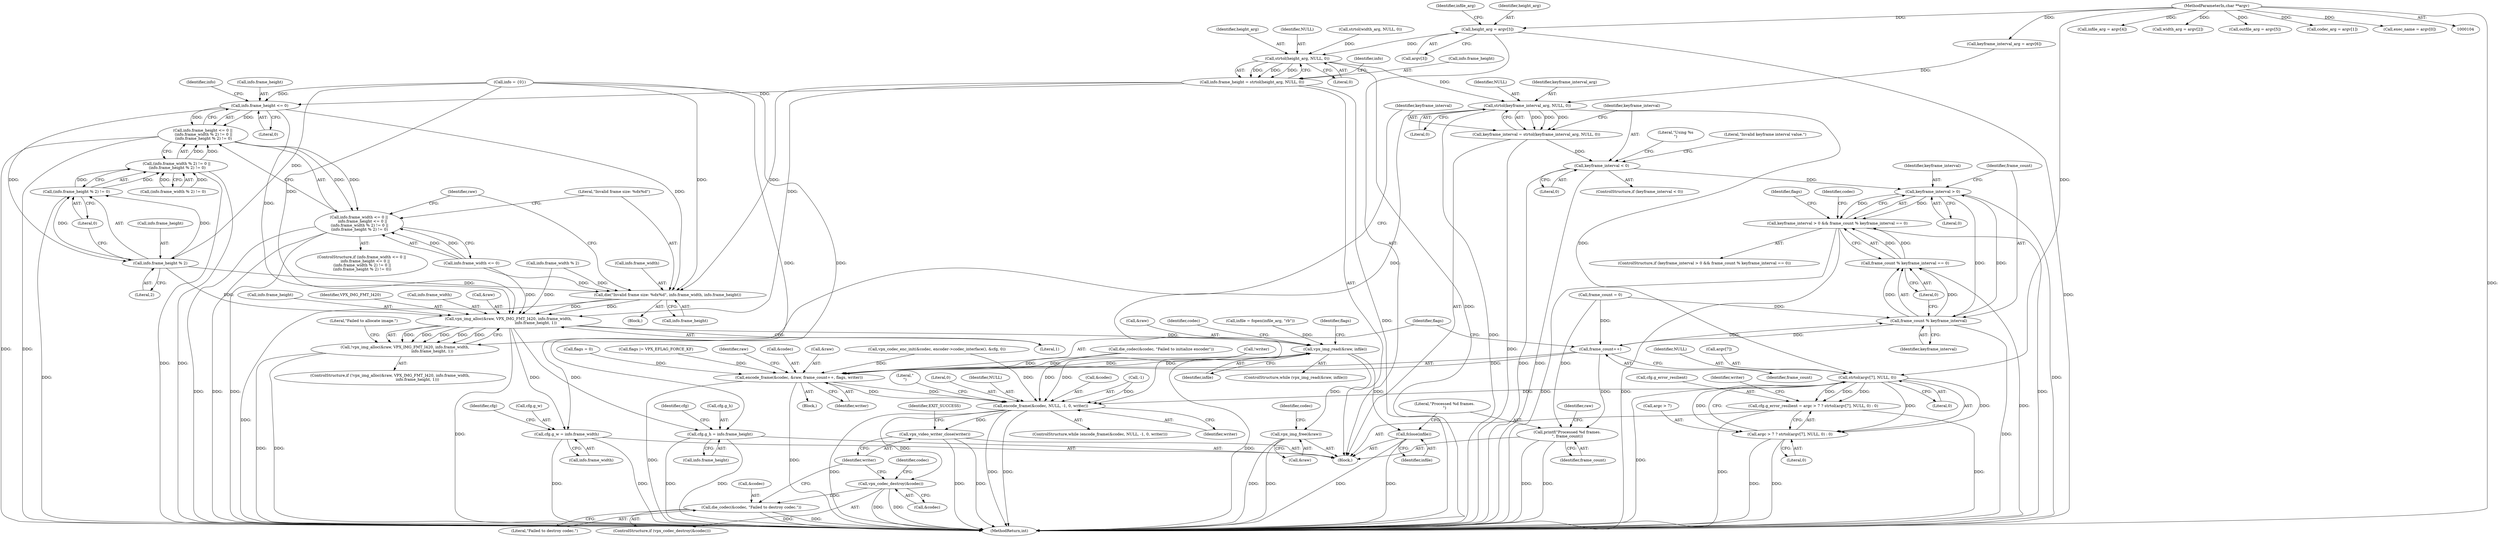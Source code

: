 digraph "0_Android_5a9753fca56f0eeb9f61e342b2fccffc364f9426_14@array" {
"1000188" [label="(Call,height_arg = argv[3])"];
"1000106" [label="(MethodParameterIn,char **argv)"];
"1000236" [label="(Call,strtol(height_arg, NULL, 0))"];
"1000232" [label="(Call,info.frame_height = strtol(height_arg, NULL, 0))"];
"1000262" [label="(Call,info.frame_height <= 0)"];
"1000261" [label="(Call,info.frame_height <= 0 ||\n (info.frame_width % 2) != 0 ||\n (info.frame_height % 2) != 0)"];
"1000255" [label="(Call,info.frame_width <= 0 ||\n      info.frame_height <= 0 ||\n (info.frame_width % 2) != 0 ||\n (info.frame_height % 2) != 0)"];
"1000276" [label="(Call,info.frame_height % 2)"];
"1000275" [label="(Call,(info.frame_height % 2) != 0)"];
"1000267" [label="(Call,(info.frame_width % 2) != 0 ||\n (info.frame_height % 2) != 0)"];
"1000283" [label="(Call,die(\"Invalid frame size: %dx%d\", info.frame_width, info.frame_height))"];
"1000293" [label="(Call,vpx_img_alloc(&raw, VPX_IMG_FMT_I420, info.frame_width,\n                                             info.frame_height, 1))"];
"1000292" [label="(Call,!vpx_img_alloc(&raw, VPX_IMG_FMT_I420, info.frame_width,\n                                             info.frame_height, 1))"];
"1000336" [label="(Call,cfg.g_w = info.frame_width)"];
"1000343" [label="(Call,cfg.g_h = info.frame_height)"];
"1000428" [label="(Call,vpx_img_read(&raw, infile))"];
"1000450" [label="(Call,encode_frame(&codec, &raw, frame_count++, flags, writer))"];
"1000460" [label="(Call,encode_frame(&codec, NULL, -1, 0, writer))"];
"1000480" [label="(Call,vpx_codec_destroy(&codec))"];
"1000483" [label="(Call,die_codec(&codec, \"Failed to destroy codec.\"))"];
"1000487" [label="(Call,vpx_video_writer_close(writer))"];
"1000471" [label="(Call,fclose(infile))"];
"1000476" [label="(Call,vpx_img_free(&raw))"];
"1000309" [label="(Call,strtol(keyframe_interval_arg, NULL, 0))"];
"1000307" [label="(Call,keyframe_interval = strtol(keyframe_interval_arg, NULL, 0))"];
"1000314" [label="(Call,keyframe_interval < 0)"];
"1000439" [label="(Call,keyframe_interval > 0)"];
"1000438" [label="(Call,keyframe_interval > 0 && frame_count % keyframe_interval == 0)"];
"1000443" [label="(Call,frame_count % keyframe_interval)"];
"1000442" [label="(Call,frame_count % keyframe_interval == 0)"];
"1000455" [label="(Call,frame_count++)"];
"1000473" [label="(Call,printf(\"Processed %d frames.\n\", frame_count))"];
"1000385" [label="(Call,strtol(argv[7], NULL, 0))"];
"1000377" [label="(Call,cfg.g_error_resilient = argc > 7 ? strtol(argv[7], NULL, 0) : 0)"];
"1000381" [label="(Call,argc > 7 ? strtol(argv[7], NULL, 0) : 0)"];
"1000432" [label="(Block,)"];
"1000490" [label="(Identifier,EXIT_SUCCESS)"];
"1000307" [label="(Call,keyframe_interval = strtol(keyframe_interval_arg, NULL, 0))"];
"1000193" [label="(Call,infile_arg = argv[4])"];
"1000491" [label="(MethodReturn,int)"];
"1000295" [label="(Identifier,raw)"];
"1000277" [label="(Call,info.frame_height)"];
"1000400" [label="(Call,!writer)"];
"1000353" [label="(Identifier,cfg)"];
"1000440" [label="(Identifier,keyframe_interval)"];
"1000233" [label="(Call,info.frame_height)"];
"1000254" [label="(ControlStructure,if (info.frame_width <= 0 ||\n      info.frame_height <= 0 ||\n (info.frame_width % 2) != 0 ||\n (info.frame_height % 2) != 0))"];
"1000269" [label="(Call,info.frame_width % 2)"];
"1000243" [label="(Identifier,info)"];
"1000300" [label="(Call,info.frame_height)"];
"1000194" [label="(Identifier,infile_arg)"];
"1000479" [label="(ControlStructure,if (vpx_codec_destroy(&codec)))"];
"1000296" [label="(Identifier,VPX_IMG_FMT_I420)"];
"1000448" [label="(Identifier,flags)"];
"1000431" [label="(Identifier,infile)"];
"1000262" [label="(Call,info.frame_height <= 0)"];
"1000255" [label="(Call,info.frame_width <= 0 ||\n      info.frame_height <= 0 ||\n (info.frame_width % 2) != 0 ||\n (info.frame_height % 2) != 0)"];
"1000461" [label="(Call,&codec)"];
"1000336" [label="(Call,cfg.g_w = info.frame_width)"];
"1000390" [label="(Literal,0)"];
"1000377" [label="(Call,cfg.g_error_resilient = argc > 7 ? strtol(argv[7], NULL, 0) : 0)"];
"1000297" [label="(Call,info.frame_width)"];
"1000188" [label="(Call,height_arg = argv[3])"];
"1000477" [label="(Call,&raw)"];
"1000267" [label="(Call,(info.frame_width % 2) != 0 ||\n (info.frame_height % 2) != 0)"];
"1000106" [label="(MethodParameterIn,char **argv)"];
"1000183" [label="(Call,width_arg = argv[2])"];
"1000486" [label="(Literal,\"Failed to destroy codec.\")"];
"1000434" [label="(Call,flags = 0)"];
"1000475" [label="(Identifier,frame_count)"];
"1000471" [label="(Call,fclose(infile))"];
"1000314" [label="(Call,keyframe_interval < 0)"];
"1000427" [label="(ControlStructure,while (vpx_img_read(&raw, infile)))"];
"1000203" [label="(Call,keyframe_interval_arg = argv[6])"];
"1000281" [label="(Literal,0)"];
"1000320" [label="(Literal,\"Using %s\n\")"];
"1000382" [label="(Call,argc > 7)"];
"1000288" [label="(Call,info.frame_height)"];
"1000261" [label="(Call,info.frame_height <= 0 ||\n (info.frame_width % 2) != 0 ||\n (info.frame_height % 2) != 0)"];
"1000318" [label="(Literal,\"Invalid keyframe interval value.\")"];
"1000452" [label="(Identifier,codec)"];
"1000478" [label="(Identifier,raw)"];
"1000435" [label="(Identifier,flags)"];
"1000268" [label="(Call,(info.frame_width % 2) != 0)"];
"1000450" [label="(Call,encode_frame(&codec, &raw, frame_count++, flags, writer))"];
"1000198" [label="(Call,outfile_arg = argv[5])"];
"1000306" [label="(Literal,\"Failed to allocate image.\")"];
"1000474" [label="(Literal,\"Processed %d frames.\n\")"];
"1000178" [label="(Call,codec_arg = argv[1])"];
"1000311" [label="(Identifier,NULL)"];
"1000292" [label="(Call,!vpx_img_alloc(&raw, VPX_IMG_FMT_I420, info.frame_width,\n                                             info.frame_height, 1))"];
"1000266" [label="(Literal,0)"];
"1000228" [label="(Call,strtol(width_arg, NULL, 0))"];
"1000275" [label="(Call,(info.frame_height % 2) != 0)"];
"1000284" [label="(Literal,\"Invalid frame size: %dx%d\")"];
"1000464" [label="(Call,-1)"];
"1000485" [label="(Identifier,codec)"];
"1000115" [label="(Call,frame_count = 0)"];
"1000337" [label="(Call,cfg.g_w)"];
"1000416" [label="(Call,vpx_codec_enc_init(&codec, encoder->codec_interface(), &cfg, 0))"];
"1000437" [label="(ControlStructure,if (keyframe_interval > 0 && frame_count % keyframe_interval == 0))"];
"1000473" [label="(Call,printf(\"Processed %d frames.\n\", frame_count))"];
"1000470" [label="(Literal,\"\n\")"];
"1000428" [label="(Call,vpx_img_read(&raw, infile))"];
"1000385" [label="(Call,strtol(argv[7], NULL, 0))"];
"1000315" [label="(Identifier,keyframe_interval)"];
"1000386" [label="(Call,argv[7])"];
"1000236" [label="(Call,strtol(height_arg, NULL, 0))"];
"1000280" [label="(Literal,2)"];
"1000423" [label="(Call,die_codec(&codec, \"Failed to initialize encoder\"))"];
"1000309" [label="(Call,strtol(keyframe_interval_arg, NULL, 0))"];
"1000447" [label="(Call,flags |= VPX_EFLAG_FORCE_KF)"];
"1000488" [label="(Identifier,writer)"];
"1000347" [label="(Call,info.frame_height)"];
"1000472" [label="(Identifier,infile)"];
"1000476" [label="(Call,vpx_img_free(&raw))"];
"1000458" [label="(Identifier,writer)"];
"1000283" [label="(Call,die(\"Invalid frame size: %dx%d\", info.frame_width, info.frame_height))"];
"1000316" [label="(Literal,0)"];
"1000389" [label="(Identifier,NULL)"];
"1000460" [label="(Call,encode_frame(&codec, NULL, -1, 0, writer))"];
"1000482" [label="(Identifier,codec)"];
"1000430" [label="(Identifier,raw)"];
"1000303" [label="(Literal,1)"];
"1000466" [label="(Literal,0)"];
"1000451" [label="(Call,&codec)"];
"1000443" [label="(Call,frame_count % keyframe_interval)"];
"1000294" [label="(Call,&raw)"];
"1000446" [label="(Literal,0)"];
"1000340" [label="(Call,info.frame_width)"];
"1000481" [label="(Call,&codec)"];
"1000438" [label="(Call,keyframe_interval > 0 && frame_count % keyframe_interval == 0)"];
"1000480" [label="(Call,vpx_codec_destroy(&codec))"];
"1000343" [label="(Call,cfg.g_h = info.frame_height)"];
"1000391" [label="(Literal,0)"];
"1000453" [label="(Call,&raw)"];
"1000429" [label="(Call,&raw)"];
"1000444" [label="(Identifier,frame_count)"];
"1000457" [label="(Identifier,flags)"];
"1000256" [label="(Call,info.frame_width <= 0)"];
"1000271" [label="(Identifier,info)"];
"1000237" [label="(Identifier,height_arg)"];
"1000439" [label="(Call,keyframe_interval > 0)"];
"1000455" [label="(Call,frame_count++)"];
"1000445" [label="(Identifier,keyframe_interval)"];
"1000381" [label="(Call,argc > 7 ? strtol(argv[7], NULL, 0) : 0)"];
"1000459" [label="(ControlStructure,while (encode_frame(&codec, NULL, -1, 0, writer)))"];
"1000285" [label="(Call,info.frame_width)"];
"1000456" [label="(Identifier,frame_count)"];
"1000312" [label="(Literal,0)"];
"1000238" [label="(Identifier,NULL)"];
"1000308" [label="(Identifier,keyframe_interval)"];
"1000121" [label="(Call,info = {0})"];
"1000467" [label="(Identifier,writer)"];
"1000167" [label="(Call,exec_name = argv[0])"];
"1000291" [label="(ControlStructure,if (!vpx_img_alloc(&raw, VPX_IMG_FMT_I420, info.frame_width,\n                                             info.frame_height, 1)))"];
"1000483" [label="(Call,die_codec(&codec, \"Failed to destroy codec.\"))"];
"1000462" [label="(Identifier,codec)"];
"1000189" [label="(Identifier,height_arg)"];
"1000442" [label="(Call,frame_count % keyframe_interval == 0)"];
"1000276" [label="(Call,info.frame_height % 2)"];
"1000232" [label="(Call,info.frame_height = strtol(height_arg, NULL, 0))"];
"1000393" [label="(Identifier,writer)"];
"1000282" [label="(Block,)"];
"1000441" [label="(Literal,0)"];
"1000107" [label="(Block,)"];
"1000190" [label="(Call,argv[3])"];
"1000313" [label="(ControlStructure,if (keyframe_interval < 0))"];
"1000407" [label="(Call,infile = fopen(infile_arg, \"rb\"))"];
"1000463" [label="(Identifier,NULL)"];
"1000310" [label="(Identifier,keyframe_interval_arg)"];
"1000293" [label="(Call,vpx_img_alloc(&raw, VPX_IMG_FMT_I420, info.frame_width,\n                                             info.frame_height, 1))"];
"1000378" [label="(Call,cfg.g_error_resilient)"];
"1000484" [label="(Call,&codec)"];
"1000345" [label="(Identifier,cfg)"];
"1000263" [label="(Call,info.frame_height)"];
"1000344" [label="(Call,cfg.g_h)"];
"1000239" [label="(Literal,0)"];
"1000487" [label="(Call,vpx_video_writer_close(writer))"];
"1000188" -> "1000107"  [label="AST: "];
"1000188" -> "1000190"  [label="CFG: "];
"1000189" -> "1000188"  [label="AST: "];
"1000190" -> "1000188"  [label="AST: "];
"1000194" -> "1000188"  [label="CFG: "];
"1000188" -> "1000491"  [label="DDG: "];
"1000106" -> "1000188"  [label="DDG: "];
"1000188" -> "1000236"  [label="DDG: "];
"1000106" -> "1000104"  [label="AST: "];
"1000106" -> "1000491"  [label="DDG: "];
"1000106" -> "1000167"  [label="DDG: "];
"1000106" -> "1000178"  [label="DDG: "];
"1000106" -> "1000183"  [label="DDG: "];
"1000106" -> "1000193"  [label="DDG: "];
"1000106" -> "1000198"  [label="DDG: "];
"1000106" -> "1000203"  [label="DDG: "];
"1000106" -> "1000385"  [label="DDG: "];
"1000236" -> "1000232"  [label="AST: "];
"1000236" -> "1000239"  [label="CFG: "];
"1000237" -> "1000236"  [label="AST: "];
"1000238" -> "1000236"  [label="AST: "];
"1000239" -> "1000236"  [label="AST: "];
"1000232" -> "1000236"  [label="CFG: "];
"1000236" -> "1000491"  [label="DDG: "];
"1000236" -> "1000232"  [label="DDG: "];
"1000236" -> "1000232"  [label="DDG: "];
"1000236" -> "1000232"  [label="DDG: "];
"1000228" -> "1000236"  [label="DDG: "];
"1000236" -> "1000309"  [label="DDG: "];
"1000232" -> "1000107"  [label="AST: "];
"1000233" -> "1000232"  [label="AST: "];
"1000243" -> "1000232"  [label="CFG: "];
"1000232" -> "1000491"  [label="DDG: "];
"1000232" -> "1000262"  [label="DDG: "];
"1000232" -> "1000283"  [label="DDG: "];
"1000232" -> "1000293"  [label="DDG: "];
"1000262" -> "1000261"  [label="AST: "];
"1000262" -> "1000266"  [label="CFG: "];
"1000263" -> "1000262"  [label="AST: "];
"1000266" -> "1000262"  [label="AST: "];
"1000271" -> "1000262"  [label="CFG: "];
"1000261" -> "1000262"  [label="CFG: "];
"1000262" -> "1000261"  [label="DDG: "];
"1000262" -> "1000261"  [label="DDG: "];
"1000121" -> "1000262"  [label="DDG: "];
"1000262" -> "1000276"  [label="DDG: "];
"1000262" -> "1000283"  [label="DDG: "];
"1000262" -> "1000293"  [label="DDG: "];
"1000261" -> "1000255"  [label="AST: "];
"1000261" -> "1000267"  [label="CFG: "];
"1000267" -> "1000261"  [label="AST: "];
"1000255" -> "1000261"  [label="CFG: "];
"1000261" -> "1000491"  [label="DDG: "];
"1000261" -> "1000491"  [label="DDG: "];
"1000261" -> "1000255"  [label="DDG: "];
"1000261" -> "1000255"  [label="DDG: "];
"1000267" -> "1000261"  [label="DDG: "];
"1000267" -> "1000261"  [label="DDG: "];
"1000255" -> "1000254"  [label="AST: "];
"1000255" -> "1000256"  [label="CFG: "];
"1000256" -> "1000255"  [label="AST: "];
"1000284" -> "1000255"  [label="CFG: "];
"1000295" -> "1000255"  [label="CFG: "];
"1000255" -> "1000491"  [label="DDG: "];
"1000255" -> "1000491"  [label="DDG: "];
"1000255" -> "1000491"  [label="DDG: "];
"1000256" -> "1000255"  [label="DDG: "];
"1000256" -> "1000255"  [label="DDG: "];
"1000276" -> "1000275"  [label="AST: "];
"1000276" -> "1000280"  [label="CFG: "];
"1000277" -> "1000276"  [label="AST: "];
"1000280" -> "1000276"  [label="AST: "];
"1000281" -> "1000276"  [label="CFG: "];
"1000276" -> "1000275"  [label="DDG: "];
"1000276" -> "1000275"  [label="DDG: "];
"1000121" -> "1000276"  [label="DDG: "];
"1000276" -> "1000283"  [label="DDG: "];
"1000276" -> "1000293"  [label="DDG: "];
"1000275" -> "1000267"  [label="AST: "];
"1000275" -> "1000281"  [label="CFG: "];
"1000281" -> "1000275"  [label="AST: "];
"1000267" -> "1000275"  [label="CFG: "];
"1000275" -> "1000491"  [label="DDG: "];
"1000275" -> "1000267"  [label="DDG: "];
"1000275" -> "1000267"  [label="DDG: "];
"1000267" -> "1000268"  [label="CFG: "];
"1000268" -> "1000267"  [label="AST: "];
"1000267" -> "1000491"  [label="DDG: "];
"1000267" -> "1000491"  [label="DDG: "];
"1000268" -> "1000267"  [label="DDG: "];
"1000268" -> "1000267"  [label="DDG: "];
"1000283" -> "1000282"  [label="AST: "];
"1000283" -> "1000288"  [label="CFG: "];
"1000284" -> "1000283"  [label="AST: "];
"1000285" -> "1000283"  [label="AST: "];
"1000288" -> "1000283"  [label="AST: "];
"1000295" -> "1000283"  [label="CFG: "];
"1000283" -> "1000491"  [label="DDG: "];
"1000121" -> "1000283"  [label="DDG: "];
"1000269" -> "1000283"  [label="DDG: "];
"1000256" -> "1000283"  [label="DDG: "];
"1000283" -> "1000293"  [label="DDG: "];
"1000283" -> "1000293"  [label="DDG: "];
"1000293" -> "1000292"  [label="AST: "];
"1000293" -> "1000303"  [label="CFG: "];
"1000294" -> "1000293"  [label="AST: "];
"1000296" -> "1000293"  [label="AST: "];
"1000297" -> "1000293"  [label="AST: "];
"1000300" -> "1000293"  [label="AST: "];
"1000303" -> "1000293"  [label="AST: "];
"1000292" -> "1000293"  [label="CFG: "];
"1000293" -> "1000491"  [label="DDG: "];
"1000293" -> "1000292"  [label="DDG: "];
"1000293" -> "1000292"  [label="DDG: "];
"1000293" -> "1000292"  [label="DDG: "];
"1000293" -> "1000292"  [label="DDG: "];
"1000293" -> "1000292"  [label="DDG: "];
"1000121" -> "1000293"  [label="DDG: "];
"1000269" -> "1000293"  [label="DDG: "];
"1000256" -> "1000293"  [label="DDG: "];
"1000293" -> "1000336"  [label="DDG: "];
"1000293" -> "1000343"  [label="DDG: "];
"1000293" -> "1000428"  [label="DDG: "];
"1000292" -> "1000291"  [label="AST: "];
"1000306" -> "1000292"  [label="CFG: "];
"1000308" -> "1000292"  [label="CFG: "];
"1000292" -> "1000491"  [label="DDG: "];
"1000292" -> "1000491"  [label="DDG: "];
"1000336" -> "1000107"  [label="AST: "];
"1000336" -> "1000340"  [label="CFG: "];
"1000337" -> "1000336"  [label="AST: "];
"1000340" -> "1000336"  [label="AST: "];
"1000345" -> "1000336"  [label="CFG: "];
"1000336" -> "1000491"  [label="DDG: "];
"1000336" -> "1000491"  [label="DDG: "];
"1000121" -> "1000336"  [label="DDG: "];
"1000343" -> "1000107"  [label="AST: "];
"1000343" -> "1000347"  [label="CFG: "];
"1000344" -> "1000343"  [label="AST: "];
"1000347" -> "1000343"  [label="AST: "];
"1000353" -> "1000343"  [label="CFG: "];
"1000343" -> "1000491"  [label="DDG: "];
"1000343" -> "1000491"  [label="DDG: "];
"1000121" -> "1000343"  [label="DDG: "];
"1000428" -> "1000427"  [label="AST: "];
"1000428" -> "1000431"  [label="CFG: "];
"1000429" -> "1000428"  [label="AST: "];
"1000431" -> "1000428"  [label="AST: "];
"1000435" -> "1000428"  [label="CFG: "];
"1000462" -> "1000428"  [label="CFG: "];
"1000428" -> "1000491"  [label="DDG: "];
"1000450" -> "1000428"  [label="DDG: "];
"1000407" -> "1000428"  [label="DDG: "];
"1000428" -> "1000450"  [label="DDG: "];
"1000428" -> "1000471"  [label="DDG: "];
"1000428" -> "1000476"  [label="DDG: "];
"1000450" -> "1000432"  [label="AST: "];
"1000450" -> "1000458"  [label="CFG: "];
"1000451" -> "1000450"  [label="AST: "];
"1000453" -> "1000450"  [label="AST: "];
"1000455" -> "1000450"  [label="AST: "];
"1000457" -> "1000450"  [label="AST: "];
"1000458" -> "1000450"  [label="AST: "];
"1000430" -> "1000450"  [label="CFG: "];
"1000450" -> "1000491"  [label="DDG: "];
"1000450" -> "1000491"  [label="DDG: "];
"1000423" -> "1000450"  [label="DDG: "];
"1000416" -> "1000450"  [label="DDG: "];
"1000455" -> "1000450"  [label="DDG: "];
"1000434" -> "1000450"  [label="DDG: "];
"1000447" -> "1000450"  [label="DDG: "];
"1000400" -> "1000450"  [label="DDG: "];
"1000450" -> "1000460"  [label="DDG: "];
"1000450" -> "1000460"  [label="DDG: "];
"1000460" -> "1000459"  [label="AST: "];
"1000460" -> "1000467"  [label="CFG: "];
"1000461" -> "1000460"  [label="AST: "];
"1000463" -> "1000460"  [label="AST: "];
"1000464" -> "1000460"  [label="AST: "];
"1000466" -> "1000460"  [label="AST: "];
"1000467" -> "1000460"  [label="AST: "];
"1000470" -> "1000460"  [label="CFG: "];
"1000460" -> "1000491"  [label="DDG: "];
"1000460" -> "1000491"  [label="DDG: "];
"1000460" -> "1000491"  [label="DDG: "];
"1000423" -> "1000460"  [label="DDG: "];
"1000416" -> "1000460"  [label="DDG: "];
"1000385" -> "1000460"  [label="DDG: "];
"1000309" -> "1000460"  [label="DDG: "];
"1000464" -> "1000460"  [label="DDG: "];
"1000400" -> "1000460"  [label="DDG: "];
"1000460" -> "1000480"  [label="DDG: "];
"1000460" -> "1000487"  [label="DDG: "];
"1000480" -> "1000479"  [label="AST: "];
"1000480" -> "1000481"  [label="CFG: "];
"1000481" -> "1000480"  [label="AST: "];
"1000485" -> "1000480"  [label="CFG: "];
"1000488" -> "1000480"  [label="CFG: "];
"1000480" -> "1000491"  [label="DDG: "];
"1000480" -> "1000491"  [label="DDG: "];
"1000480" -> "1000483"  [label="DDG: "];
"1000483" -> "1000479"  [label="AST: "];
"1000483" -> "1000486"  [label="CFG: "];
"1000484" -> "1000483"  [label="AST: "];
"1000486" -> "1000483"  [label="AST: "];
"1000488" -> "1000483"  [label="CFG: "];
"1000483" -> "1000491"  [label="DDG: "];
"1000483" -> "1000491"  [label="DDG: "];
"1000487" -> "1000107"  [label="AST: "];
"1000487" -> "1000488"  [label="CFG: "];
"1000488" -> "1000487"  [label="AST: "];
"1000490" -> "1000487"  [label="CFG: "];
"1000487" -> "1000491"  [label="DDG: "];
"1000487" -> "1000491"  [label="DDG: "];
"1000471" -> "1000107"  [label="AST: "];
"1000471" -> "1000472"  [label="CFG: "];
"1000472" -> "1000471"  [label="AST: "];
"1000474" -> "1000471"  [label="CFG: "];
"1000471" -> "1000491"  [label="DDG: "];
"1000471" -> "1000491"  [label="DDG: "];
"1000476" -> "1000107"  [label="AST: "];
"1000476" -> "1000477"  [label="CFG: "];
"1000477" -> "1000476"  [label="AST: "];
"1000482" -> "1000476"  [label="CFG: "];
"1000476" -> "1000491"  [label="DDG: "];
"1000476" -> "1000491"  [label="DDG: "];
"1000309" -> "1000307"  [label="AST: "];
"1000309" -> "1000312"  [label="CFG: "];
"1000310" -> "1000309"  [label="AST: "];
"1000311" -> "1000309"  [label="AST: "];
"1000312" -> "1000309"  [label="AST: "];
"1000307" -> "1000309"  [label="CFG: "];
"1000309" -> "1000491"  [label="DDG: "];
"1000309" -> "1000307"  [label="DDG: "];
"1000309" -> "1000307"  [label="DDG: "];
"1000309" -> "1000307"  [label="DDG: "];
"1000203" -> "1000309"  [label="DDG: "];
"1000309" -> "1000385"  [label="DDG: "];
"1000307" -> "1000107"  [label="AST: "];
"1000308" -> "1000307"  [label="AST: "];
"1000315" -> "1000307"  [label="CFG: "];
"1000307" -> "1000491"  [label="DDG: "];
"1000307" -> "1000314"  [label="DDG: "];
"1000314" -> "1000313"  [label="AST: "];
"1000314" -> "1000316"  [label="CFG: "];
"1000315" -> "1000314"  [label="AST: "];
"1000316" -> "1000314"  [label="AST: "];
"1000318" -> "1000314"  [label="CFG: "];
"1000320" -> "1000314"  [label="CFG: "];
"1000314" -> "1000491"  [label="DDG: "];
"1000314" -> "1000491"  [label="DDG: "];
"1000314" -> "1000439"  [label="DDG: "];
"1000439" -> "1000438"  [label="AST: "];
"1000439" -> "1000441"  [label="CFG: "];
"1000440" -> "1000439"  [label="AST: "];
"1000441" -> "1000439"  [label="AST: "];
"1000444" -> "1000439"  [label="CFG: "];
"1000438" -> "1000439"  [label="CFG: "];
"1000439" -> "1000491"  [label="DDG: "];
"1000439" -> "1000438"  [label="DDG: "];
"1000439" -> "1000438"  [label="DDG: "];
"1000443" -> "1000439"  [label="DDG: "];
"1000439" -> "1000443"  [label="DDG: "];
"1000438" -> "1000437"  [label="AST: "];
"1000438" -> "1000442"  [label="CFG: "];
"1000442" -> "1000438"  [label="AST: "];
"1000448" -> "1000438"  [label="CFG: "];
"1000452" -> "1000438"  [label="CFG: "];
"1000438" -> "1000491"  [label="DDG: "];
"1000438" -> "1000491"  [label="DDG: "];
"1000438" -> "1000491"  [label="DDG: "];
"1000442" -> "1000438"  [label="DDG: "];
"1000442" -> "1000438"  [label="DDG: "];
"1000443" -> "1000442"  [label="AST: "];
"1000443" -> "1000445"  [label="CFG: "];
"1000444" -> "1000443"  [label="AST: "];
"1000445" -> "1000443"  [label="AST: "];
"1000446" -> "1000443"  [label="CFG: "];
"1000443" -> "1000491"  [label="DDG: "];
"1000443" -> "1000442"  [label="DDG: "];
"1000443" -> "1000442"  [label="DDG: "];
"1000115" -> "1000443"  [label="DDG: "];
"1000455" -> "1000443"  [label="DDG: "];
"1000443" -> "1000455"  [label="DDG: "];
"1000442" -> "1000446"  [label="CFG: "];
"1000446" -> "1000442"  [label="AST: "];
"1000442" -> "1000491"  [label="DDG: "];
"1000455" -> "1000456"  [label="CFG: "];
"1000456" -> "1000455"  [label="AST: "];
"1000457" -> "1000455"  [label="CFG: "];
"1000115" -> "1000455"  [label="DDG: "];
"1000455" -> "1000473"  [label="DDG: "];
"1000473" -> "1000107"  [label="AST: "];
"1000473" -> "1000475"  [label="CFG: "];
"1000474" -> "1000473"  [label="AST: "];
"1000475" -> "1000473"  [label="AST: "];
"1000478" -> "1000473"  [label="CFG: "];
"1000473" -> "1000491"  [label="DDG: "];
"1000473" -> "1000491"  [label="DDG: "];
"1000115" -> "1000473"  [label="DDG: "];
"1000385" -> "1000381"  [label="AST: "];
"1000385" -> "1000390"  [label="CFG: "];
"1000386" -> "1000385"  [label="AST: "];
"1000389" -> "1000385"  [label="AST: "];
"1000390" -> "1000385"  [label="AST: "];
"1000381" -> "1000385"  [label="CFG: "];
"1000385" -> "1000491"  [label="DDG: "];
"1000385" -> "1000377"  [label="DDG: "];
"1000385" -> "1000377"  [label="DDG: "];
"1000385" -> "1000377"  [label="DDG: "];
"1000385" -> "1000381"  [label="DDG: "];
"1000385" -> "1000381"  [label="DDG: "];
"1000385" -> "1000381"  [label="DDG: "];
"1000377" -> "1000107"  [label="AST: "];
"1000377" -> "1000381"  [label="CFG: "];
"1000378" -> "1000377"  [label="AST: "];
"1000381" -> "1000377"  [label="AST: "];
"1000393" -> "1000377"  [label="CFG: "];
"1000377" -> "1000491"  [label="DDG: "];
"1000377" -> "1000491"  [label="DDG: "];
"1000381" -> "1000391"  [label="CFG: "];
"1000382" -> "1000381"  [label="AST: "];
"1000391" -> "1000381"  [label="AST: "];
"1000381" -> "1000491"  [label="DDG: "];
"1000381" -> "1000491"  [label="DDG: "];
}
